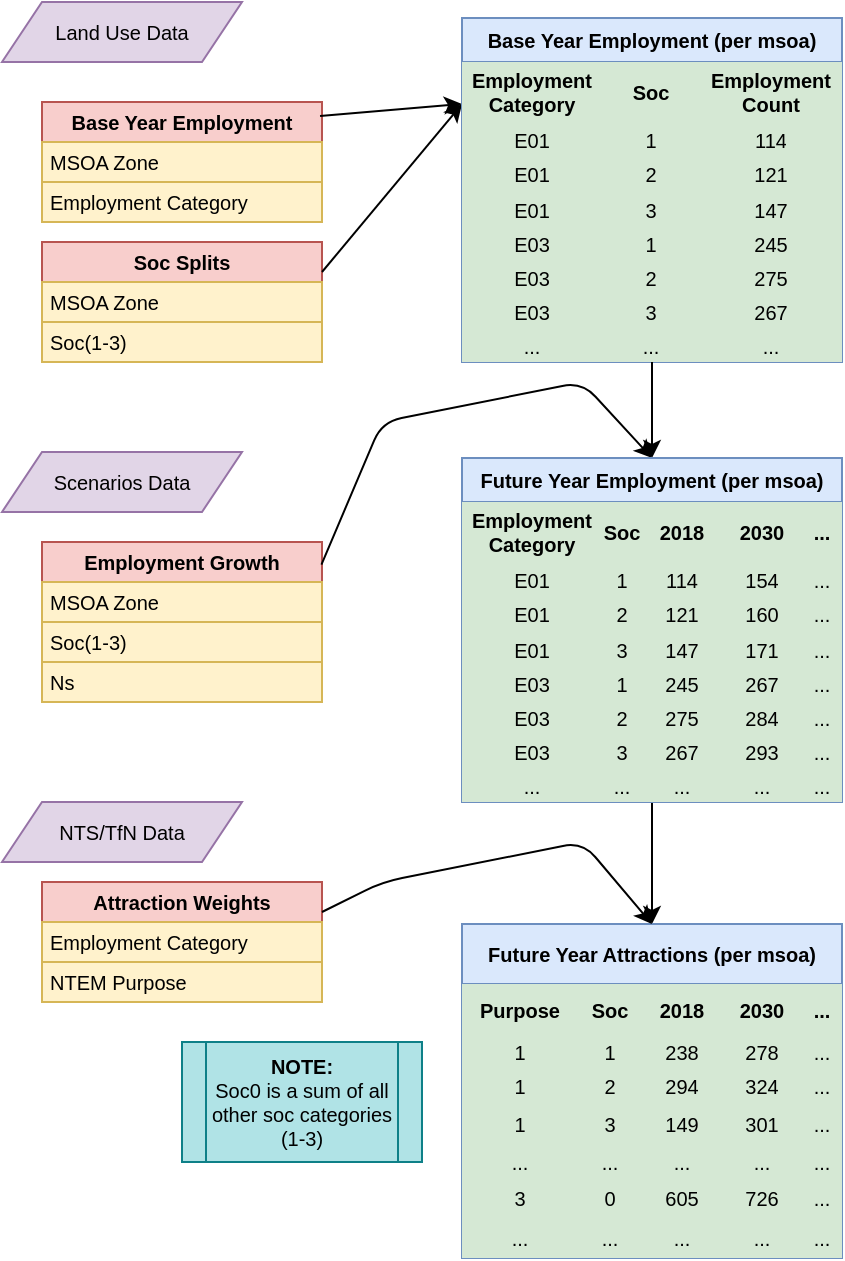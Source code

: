 <mxfile version="13.9.9" type="device"><diagram id="DblNAkPlLWd8IJPIbEfY" name="Page-1"><mxGraphModel dx="1185" dy="722" grid="1" gridSize="10" guides="1" tooltips="1" connect="1" arrows="1" fold="1" page="1" pageScale="1" pageWidth="827" pageHeight="1169" math="0" shadow="0"><root><mxCell id="0"/><mxCell id="1" parent="0"/><mxCell id="2ipYMSQ9f4JiEJAnu8QT-243" value="" style="endArrow=classic;html=1;fontSize=10;entryX=0.5;entryY=0;entryDx=0;entryDy=0;exitX=0.5;exitY=0;exitDx=0;exitDy=0;" edge="1" parent="1" source="2ipYMSQ9f4JiEJAnu8QT-172" target="2ipYMSQ9f4JiEJAnu8QT-102"><mxGeometry width="50" height="50" relative="1" as="geometry"><mxPoint x="530" y="260" as="sourcePoint"/><mxPoint x="365" y="278" as="targetPoint"/></mxGeometry></mxCell><mxCell id="2ipYMSQ9f4JiEJAnu8QT-5" value="&lt;font style=&quot;font-size: 10px&quot;&gt;Land Use Data&lt;/font&gt;" style="shape=parallelogram;perimeter=parallelogramPerimeter;whiteSpace=wrap;html=1;fixedSize=1;fillColor=#e1d5e7;strokeColor=#9673a6;" vertex="1" parent="1"><mxGeometry x="30" y="40" width="120" height="30" as="geometry"/></mxCell><mxCell id="2ipYMSQ9f4JiEJAnu8QT-14" value="Base Year Employment" style="swimlane;fontStyle=1;align=center;verticalAlign=top;childLayout=stackLayout;horizontal=1;startSize=20;horizontalStack=0;resizeParent=1;resizeParentMax=0;resizeLast=0;collapsible=1;marginBottom=0;fillColor=#f8cecc;strokeColor=#b85450;spacing=0;fontSize=10;" vertex="1" parent="1"><mxGeometry x="50" y="90" width="140" height="60" as="geometry"/></mxCell><mxCell id="2ipYMSQ9f4JiEJAnu8QT-19" value="MSOA Zone" style="text;strokeColor=#d6b656;fillColor=#fff2cc;align=left;verticalAlign=top;spacingLeft=4;spacingRight=4;overflow=hidden;rotatable=0;points=[[0,0.5],[1,0.5]];portConstraint=eastwest;spacing=0;fontSize=10;" vertex="1" parent="2ipYMSQ9f4JiEJAnu8QT-14"><mxGeometry y="20" width="140" height="20" as="geometry"/></mxCell><mxCell id="2ipYMSQ9f4JiEJAnu8QT-15" value="Employment Category" style="text;strokeColor=#d6b656;fillColor=#fff2cc;align=left;verticalAlign=top;spacingLeft=4;spacingRight=4;overflow=hidden;rotatable=0;points=[[0,0.5],[1,0.5]];portConstraint=eastwest;spacing=0;fontSize=10;" vertex="1" parent="2ipYMSQ9f4JiEJAnu8QT-14"><mxGeometry y="40" width="140" height="20" as="geometry"/></mxCell><mxCell id="2ipYMSQ9f4JiEJAnu8QT-18" value="&lt;font style=&quot;font-size: 10px&quot;&gt;Scenarios Data&lt;/font&gt;" style="shape=parallelogram;perimeter=parallelogramPerimeter;whiteSpace=wrap;html=1;fixedSize=1;fillColor=#e1d5e7;strokeColor=#9673a6;" vertex="1" parent="1"><mxGeometry x="30" y="265" width="120" height="30" as="geometry"/></mxCell><mxCell id="2ipYMSQ9f4JiEJAnu8QT-21" value="Soc Splits" style="swimlane;fontStyle=1;align=center;verticalAlign=top;childLayout=stackLayout;horizontal=1;startSize=20;horizontalStack=0;resizeParent=1;resizeParentMax=0;resizeLast=0;collapsible=1;marginBottom=0;fillColor=#f8cecc;strokeColor=#b85450;spacing=0;fontSize=10;" vertex="1" parent="1"><mxGeometry x="50" y="160" width="140" height="60" as="geometry"/></mxCell><mxCell id="2ipYMSQ9f4JiEJAnu8QT-22" value="MSOA Zone" style="text;strokeColor=#d6b656;fillColor=#fff2cc;align=left;verticalAlign=top;spacingLeft=4;spacingRight=4;overflow=hidden;rotatable=0;points=[[0,0.5],[1,0.5]];portConstraint=eastwest;spacing=0;fontSize=10;" vertex="1" parent="2ipYMSQ9f4JiEJAnu8QT-21"><mxGeometry y="20" width="140" height="20" as="geometry"/></mxCell><mxCell id="2ipYMSQ9f4JiEJAnu8QT-23" value="Soc(1-3)" style="text;strokeColor=#d6b656;fillColor=#fff2cc;align=left;verticalAlign=top;spacingLeft=4;spacingRight=4;overflow=hidden;rotatable=0;points=[[0,0.5],[1,0.5]];portConstraint=eastwest;spacing=0;fontSize=10;" vertex="1" parent="2ipYMSQ9f4JiEJAnu8QT-21"><mxGeometry y="40" width="140" height="20" as="geometry"/></mxCell><mxCell id="2ipYMSQ9f4JiEJAnu8QT-25" value="Employment Growth" style="swimlane;fontStyle=1;align=center;verticalAlign=top;childLayout=stackLayout;horizontal=1;startSize=20;horizontalStack=0;resizeParent=1;resizeParentMax=0;resizeLast=0;collapsible=1;marginBottom=0;fillColor=#f8cecc;strokeColor=#b85450;spacing=0;fontSize=10;" vertex="1" parent="1"><mxGeometry x="50" y="310" width="140" height="80" as="geometry"/></mxCell><mxCell id="2ipYMSQ9f4JiEJAnu8QT-26" value="MSOA Zone" style="text;strokeColor=#d6b656;fillColor=#fff2cc;align=left;verticalAlign=top;spacingLeft=4;spacingRight=4;overflow=hidden;rotatable=0;points=[[0,0.5],[1,0.5]];portConstraint=eastwest;spacing=0;fontSize=10;" vertex="1" parent="2ipYMSQ9f4JiEJAnu8QT-25"><mxGeometry y="20" width="140" height="20" as="geometry"/></mxCell><mxCell id="2ipYMSQ9f4JiEJAnu8QT-27" value="Soc(1-3)" style="text;strokeColor=#d6b656;fillColor=#fff2cc;align=left;verticalAlign=top;spacingLeft=4;spacingRight=4;overflow=hidden;rotatable=0;points=[[0,0.5],[1,0.5]];portConstraint=eastwest;spacing=0;fontSize=10;" vertex="1" parent="2ipYMSQ9f4JiEJAnu8QT-25"><mxGeometry y="40" width="140" height="20" as="geometry"/></mxCell><mxCell id="2ipYMSQ9f4JiEJAnu8QT-28" value="Ns" style="text;strokeColor=#d6b656;fillColor=#fff2cc;align=left;verticalAlign=top;spacingLeft=4;spacingRight=4;overflow=hidden;rotatable=0;points=[[0,0.5],[1,0.5]];portConstraint=eastwest;fontSize=10;spacing=0;" vertex="1" parent="2ipYMSQ9f4JiEJAnu8QT-25"><mxGeometry y="60" width="140" height="20" as="geometry"/></mxCell><mxCell id="2ipYMSQ9f4JiEJAnu8QT-33" value="" style="endArrow=classic;html=1;fontSize=10;exitX=0.993;exitY=0.117;exitDx=0;exitDy=0;exitPerimeter=0;entryX=0;entryY=0.25;entryDx=0;entryDy=0;" edge="1" parent="1" source="2ipYMSQ9f4JiEJAnu8QT-14" target="2ipYMSQ9f4JiEJAnu8QT-59"><mxGeometry width="50" height="50" relative="1" as="geometry"><mxPoint x="310" y="170" as="sourcePoint"/><mxPoint x="330" y="120.0" as="targetPoint"/></mxGeometry></mxCell><mxCell id="2ipYMSQ9f4JiEJAnu8QT-35" value="" style="endArrow=classic;html=1;fontSize=10;exitX=1;exitY=0.25;exitDx=0;exitDy=0;entryX=0;entryY=0.25;entryDx=0;entryDy=0;" edge="1" parent="1" source="2ipYMSQ9f4JiEJAnu8QT-21" target="2ipYMSQ9f4JiEJAnu8QT-59"><mxGeometry width="50" height="50" relative="1" as="geometry"><mxPoint x="199.02" y="107.02" as="sourcePoint"/><mxPoint x="330" y="120.0" as="targetPoint"/></mxGeometry></mxCell><mxCell id="2ipYMSQ9f4JiEJAnu8QT-37" value="" style="endArrow=classic;html=1;fontSize=10;exitX=0.998;exitY=0.141;exitDx=0;exitDy=0;exitPerimeter=0;entryX=0.5;entryY=0;entryDx=0;entryDy=0;" edge="1" parent="1" source="2ipYMSQ9f4JiEJAnu8QT-25" target="2ipYMSQ9f4JiEJAnu8QT-172"><mxGeometry width="50" height="50" relative="1" as="geometry"><mxPoint x="230" y="375.0" as="sourcePoint"/><mxPoint x="345" y="295" as="targetPoint"/><Array as="points"><mxPoint x="220" y="250"/><mxPoint x="320" y="230"/></Array></mxGeometry></mxCell><mxCell id="2ipYMSQ9f4JiEJAnu8QT-39" value="Attraction Weights" style="swimlane;fontStyle=1;align=center;verticalAlign=top;childLayout=stackLayout;horizontal=1;startSize=20;horizontalStack=0;resizeParent=1;resizeParentMax=0;resizeLast=0;collapsible=1;marginBottom=0;fillColor=#f8cecc;strokeColor=#b85450;spacing=0;fontSize=10;" vertex="1" parent="1"><mxGeometry x="50" y="480" width="140" height="60" as="geometry"/></mxCell><mxCell id="2ipYMSQ9f4JiEJAnu8QT-40" value="Employment Category" style="text;strokeColor=#d6b656;fillColor=#fff2cc;align=left;verticalAlign=top;spacingLeft=4;spacingRight=4;overflow=hidden;rotatable=0;points=[[0,0.5],[1,0.5]];portConstraint=eastwest;spacing=0;fontSize=10;" vertex="1" parent="2ipYMSQ9f4JiEJAnu8QT-39"><mxGeometry y="20" width="140" height="20" as="geometry"/></mxCell><mxCell id="2ipYMSQ9f4JiEJAnu8QT-41" value="NTEM Purpose" style="text;strokeColor=#d6b656;fillColor=#fff2cc;align=left;verticalAlign=top;spacingLeft=4;spacingRight=4;overflow=hidden;rotatable=0;points=[[0,0.5],[1,0.5]];portConstraint=eastwest;spacing=0;fontSize=10;" vertex="1" parent="2ipYMSQ9f4JiEJAnu8QT-39"><mxGeometry y="40" width="140" height="20" as="geometry"/></mxCell><mxCell id="2ipYMSQ9f4JiEJAnu8QT-59" value="Base Year Employment (per msoa)" style="shape=table;html=1;whiteSpace=wrap;startSize=22;container=1;collapsible=0;childLayout=tableLayout;fontStyle=1;align=center;fontSize=10;spacing=0;fillColor=#dae8fc;strokeColor=#6c8ebf;" vertex="1" parent="1"><mxGeometry x="260" y="48" width="190" height="172" as="geometry"/></mxCell><mxCell id="2ipYMSQ9f4JiEJAnu8QT-60" value="" style="shape=partialRectangle;html=1;whiteSpace=wrap;collapsible=0;dropTarget=0;pointerEvents=0;fillColor=#d5e8d4;top=0;left=0;bottom=0;right=0;points=[[0,0.5],[1,0.5]];portConstraint=eastwest;spacing=0;perimeterSpacing=2;strokeColor=#82b366;" vertex="1" parent="2ipYMSQ9f4JiEJAnu8QT-59"><mxGeometry y="22" width="190" height="30" as="geometry"/></mxCell><mxCell id="2ipYMSQ9f4JiEJAnu8QT-93" value="&lt;b&gt;Employment Category&lt;/b&gt;" style="shape=partialRectangle;html=1;whiteSpace=wrap;connectable=0;fillColor=#d5e8d4;top=0;left=0;bottom=0;right=0;overflow=hidden;spacing=0;fontSize=10;perimeterSpacing=2;strokeColor=#82b366;" vertex="1" parent="2ipYMSQ9f4JiEJAnu8QT-60"><mxGeometry width="70" height="30" as="geometry"/></mxCell><mxCell id="2ipYMSQ9f4JiEJAnu8QT-61" value="&lt;b style=&quot;font-size: 10px;&quot;&gt;Soc&lt;/b&gt;" style="shape=partialRectangle;html=1;whiteSpace=wrap;connectable=0;fillColor=#d5e8d4;top=0;left=0;bottom=0;right=0;overflow=hidden;spacing=0;fontSize=10;perimeterSpacing=2;strokeColor=#82b366;" vertex="1" parent="2ipYMSQ9f4JiEJAnu8QT-60"><mxGeometry x="70" width="49" height="30" as="geometry"/></mxCell><mxCell id="2ipYMSQ9f4JiEJAnu8QT-62" value="&lt;b style=&quot;font-size: 10px&quot;&gt;Employment Count&lt;/b&gt;" style="shape=partialRectangle;html=1;whiteSpace=wrap;connectable=0;fillColor=#d5e8d4;top=0;left=0;bottom=0;right=0;overflow=hidden;spacing=0;fontSize=10;perimeterSpacing=2;strokeColor=#82b366;" vertex="1" parent="2ipYMSQ9f4JiEJAnu8QT-60"><mxGeometry x="119" width="71" height="30" as="geometry"/></mxCell><mxCell id="2ipYMSQ9f4JiEJAnu8QT-68" value="" style="shape=partialRectangle;html=1;whiteSpace=wrap;collapsible=0;dropTarget=0;pointerEvents=0;fillColor=#d5e8d4;top=0;left=0;bottom=0;right=0;points=[[0,0.5],[1,0.5]];portConstraint=eastwest;spacing=0;perimeterSpacing=2;strokeColor=#82b366;" vertex="1" parent="2ipYMSQ9f4JiEJAnu8QT-59"><mxGeometry y="52" width="190" height="17" as="geometry"/></mxCell><mxCell id="2ipYMSQ9f4JiEJAnu8QT-94" value="E01" style="shape=partialRectangle;html=1;whiteSpace=wrap;connectable=0;fillColor=#d5e8d4;top=0;left=0;bottom=0;right=0;overflow=hidden;spacing=0;fontSize=10;perimeterSpacing=2;strokeColor=#82b366;" vertex="1" parent="2ipYMSQ9f4JiEJAnu8QT-68"><mxGeometry width="70" height="17" as="geometry"/></mxCell><mxCell id="2ipYMSQ9f4JiEJAnu8QT-69" value="1" style="shape=partialRectangle;html=1;whiteSpace=wrap;connectable=0;fillColor=#d5e8d4;top=0;left=0;bottom=0;right=0;overflow=hidden;spacing=0;fontSize=10;perimeterSpacing=2;strokeColor=#82b366;" vertex="1" parent="2ipYMSQ9f4JiEJAnu8QT-68"><mxGeometry x="70" width="49" height="17" as="geometry"/></mxCell><mxCell id="2ipYMSQ9f4JiEJAnu8QT-70" value="114" style="shape=partialRectangle;html=1;whiteSpace=wrap;connectable=0;fillColor=#d5e8d4;top=0;left=0;bottom=0;right=0;overflow=hidden;spacing=0;fontSize=10;perimeterSpacing=2;strokeColor=#82b366;" vertex="1" parent="2ipYMSQ9f4JiEJAnu8QT-68"><mxGeometry x="119" width="71" height="17" as="geometry"/></mxCell><mxCell id="2ipYMSQ9f4JiEJAnu8QT-64" value="" style="shape=partialRectangle;html=1;whiteSpace=wrap;collapsible=0;dropTarget=0;pointerEvents=0;fillColor=#d5e8d4;top=0;left=0;bottom=0;right=0;points=[[0,0.5],[1,0.5]];portConstraint=eastwest;spacing=0;perimeterSpacing=2;strokeColor=#82b366;" vertex="1" parent="2ipYMSQ9f4JiEJAnu8QT-59"><mxGeometry y="69" width="190" height="18" as="geometry"/></mxCell><mxCell id="2ipYMSQ9f4JiEJAnu8QT-95" value="E01" style="shape=partialRectangle;html=1;whiteSpace=wrap;connectable=0;fillColor=#d5e8d4;top=0;left=0;bottom=0;right=0;overflow=hidden;spacing=0;fontSize=10;perimeterSpacing=2;strokeColor=#82b366;" vertex="1" parent="2ipYMSQ9f4JiEJAnu8QT-64"><mxGeometry width="70" height="18" as="geometry"/></mxCell><mxCell id="2ipYMSQ9f4JiEJAnu8QT-65" value="2" style="shape=partialRectangle;html=1;whiteSpace=wrap;connectable=0;fillColor=#d5e8d4;top=0;left=0;bottom=0;right=0;overflow=hidden;spacing=0;fontSize=10;perimeterSpacing=2;strokeColor=#82b366;" vertex="1" parent="2ipYMSQ9f4JiEJAnu8QT-64"><mxGeometry x="70" width="49" height="18" as="geometry"/></mxCell><mxCell id="2ipYMSQ9f4JiEJAnu8QT-66" value="121" style="shape=partialRectangle;html=1;whiteSpace=wrap;connectable=0;fillColor=#d5e8d4;top=0;left=0;bottom=0;right=0;overflow=hidden;spacing=0;fontSize=10;perimeterSpacing=2;strokeColor=#82b366;" vertex="1" parent="2ipYMSQ9f4JiEJAnu8QT-64"><mxGeometry x="119" width="71" height="18" as="geometry"/></mxCell><mxCell id="2ipYMSQ9f4JiEJAnu8QT-72" style="shape=partialRectangle;html=1;whiteSpace=wrap;collapsible=0;dropTarget=0;pointerEvents=0;fillColor=#d5e8d4;top=0;left=0;bottom=0;right=0;points=[[0,0.5],[1,0.5]];portConstraint=eastwest;spacing=0;perimeterSpacing=2;strokeColor=#82b366;" vertex="1" parent="2ipYMSQ9f4JiEJAnu8QT-59"><mxGeometry y="87" width="190" height="17" as="geometry"/></mxCell><mxCell id="2ipYMSQ9f4JiEJAnu8QT-96" value="E01" style="shape=partialRectangle;html=1;whiteSpace=wrap;connectable=0;fillColor=#d5e8d4;top=0;left=0;bottom=0;right=0;overflow=hidden;spacing=0;fontSize=10;perimeterSpacing=2;strokeColor=#82b366;" vertex="1" parent="2ipYMSQ9f4JiEJAnu8QT-72"><mxGeometry width="70" height="17" as="geometry"/></mxCell><mxCell id="2ipYMSQ9f4JiEJAnu8QT-73" value="3" style="shape=partialRectangle;html=1;whiteSpace=wrap;connectable=0;fillColor=#d5e8d4;top=0;left=0;bottom=0;right=0;overflow=hidden;spacing=0;fontSize=10;perimeterSpacing=2;strokeColor=#82b366;" vertex="1" parent="2ipYMSQ9f4JiEJAnu8QT-72"><mxGeometry x="70" width="49" height="17" as="geometry"/></mxCell><mxCell id="2ipYMSQ9f4JiEJAnu8QT-74" value="147" style="shape=partialRectangle;html=1;whiteSpace=wrap;connectable=0;fillColor=#d5e8d4;top=0;left=0;bottom=0;right=0;overflow=hidden;spacing=0;fontSize=10;perimeterSpacing=2;strokeColor=#82b366;" vertex="1" parent="2ipYMSQ9f4JiEJAnu8QT-72"><mxGeometry x="119" width="71" height="17" as="geometry"/></mxCell><mxCell id="2ipYMSQ9f4JiEJAnu8QT-123" style="shape=partialRectangle;html=1;whiteSpace=wrap;collapsible=0;dropTarget=0;pointerEvents=0;fillColor=#d5e8d4;top=0;left=0;bottom=0;right=0;points=[[0,0.5],[1,0.5]];portConstraint=eastwest;spacing=0;perimeterSpacing=2;strokeColor=#82b366;" vertex="1" parent="2ipYMSQ9f4JiEJAnu8QT-59"><mxGeometry y="104" width="190" height="17" as="geometry"/></mxCell><mxCell id="2ipYMSQ9f4JiEJAnu8QT-124" value="E03" style="shape=partialRectangle;html=1;whiteSpace=wrap;connectable=0;fillColor=#d5e8d4;top=0;left=0;bottom=0;right=0;overflow=hidden;spacing=0;fontSize=10;perimeterSpacing=2;strokeColor=#82b366;" vertex="1" parent="2ipYMSQ9f4JiEJAnu8QT-123"><mxGeometry width="70" height="17" as="geometry"/></mxCell><mxCell id="2ipYMSQ9f4JiEJAnu8QT-125" value="1" style="shape=partialRectangle;html=1;whiteSpace=wrap;connectable=0;fillColor=#d5e8d4;top=0;left=0;bottom=0;right=0;overflow=hidden;spacing=0;fontSize=10;perimeterSpacing=2;strokeColor=#82b366;" vertex="1" parent="2ipYMSQ9f4JiEJAnu8QT-123"><mxGeometry x="70" width="49" height="17" as="geometry"/></mxCell><mxCell id="2ipYMSQ9f4JiEJAnu8QT-126" value="245" style="shape=partialRectangle;html=1;whiteSpace=wrap;connectable=0;fillColor=#d5e8d4;top=0;left=0;bottom=0;right=0;overflow=hidden;spacing=0;fontSize=10;perimeterSpacing=2;strokeColor=#82b366;" vertex="1" parent="2ipYMSQ9f4JiEJAnu8QT-123"><mxGeometry x="119" width="71" height="17" as="geometry"/></mxCell><mxCell id="2ipYMSQ9f4JiEJAnu8QT-127" style="shape=partialRectangle;html=1;whiteSpace=wrap;collapsible=0;dropTarget=0;pointerEvents=0;fillColor=#d5e8d4;top=0;left=0;bottom=0;right=0;points=[[0,0.5],[1,0.5]];portConstraint=eastwest;spacing=0;perimeterSpacing=2;strokeColor=#82b366;" vertex="1" parent="2ipYMSQ9f4JiEJAnu8QT-59"><mxGeometry y="121" width="190" height="17" as="geometry"/></mxCell><mxCell id="2ipYMSQ9f4JiEJAnu8QT-128" value="E03" style="shape=partialRectangle;html=1;whiteSpace=wrap;connectable=0;fillColor=#d5e8d4;top=0;left=0;bottom=0;right=0;overflow=hidden;spacing=0;fontSize=10;perimeterSpacing=2;strokeColor=#82b366;" vertex="1" parent="2ipYMSQ9f4JiEJAnu8QT-127"><mxGeometry width="70" height="17" as="geometry"/></mxCell><mxCell id="2ipYMSQ9f4JiEJAnu8QT-129" value="2" style="shape=partialRectangle;html=1;whiteSpace=wrap;connectable=0;fillColor=#d5e8d4;top=0;left=0;bottom=0;right=0;overflow=hidden;spacing=0;fontSize=10;perimeterSpacing=2;strokeColor=#82b366;" vertex="1" parent="2ipYMSQ9f4JiEJAnu8QT-127"><mxGeometry x="70" width="49" height="17" as="geometry"/></mxCell><mxCell id="2ipYMSQ9f4JiEJAnu8QT-130" value="275" style="shape=partialRectangle;html=1;whiteSpace=wrap;connectable=0;fillColor=#d5e8d4;top=0;left=0;bottom=0;right=0;overflow=hidden;spacing=0;fontSize=10;perimeterSpacing=2;strokeColor=#82b366;" vertex="1" parent="2ipYMSQ9f4JiEJAnu8QT-127"><mxGeometry x="119" width="71" height="17" as="geometry"/></mxCell><mxCell id="2ipYMSQ9f4JiEJAnu8QT-131" style="shape=partialRectangle;html=1;whiteSpace=wrap;collapsible=0;dropTarget=0;pointerEvents=0;fillColor=#d5e8d4;top=0;left=0;bottom=0;right=0;points=[[0,0.5],[1,0.5]];portConstraint=eastwest;spacing=0;perimeterSpacing=2;strokeColor=#82b366;" vertex="1" parent="2ipYMSQ9f4JiEJAnu8QT-59"><mxGeometry y="138" width="190" height="17" as="geometry"/></mxCell><mxCell id="2ipYMSQ9f4JiEJAnu8QT-132" value="E03" style="shape=partialRectangle;html=1;whiteSpace=wrap;connectable=0;fillColor=#d5e8d4;top=0;left=0;bottom=0;right=0;overflow=hidden;spacing=0;fontSize=10;perimeterSpacing=2;strokeColor=#82b366;" vertex="1" parent="2ipYMSQ9f4JiEJAnu8QT-131"><mxGeometry width="70" height="17" as="geometry"/></mxCell><mxCell id="2ipYMSQ9f4JiEJAnu8QT-133" value="3" style="shape=partialRectangle;html=1;whiteSpace=wrap;connectable=0;fillColor=#d5e8d4;top=0;left=0;bottom=0;right=0;overflow=hidden;spacing=0;fontSize=10;perimeterSpacing=2;strokeColor=#82b366;" vertex="1" parent="2ipYMSQ9f4JiEJAnu8QT-131"><mxGeometry x="70" width="49" height="17" as="geometry"/></mxCell><mxCell id="2ipYMSQ9f4JiEJAnu8QT-134" value="267" style="shape=partialRectangle;html=1;whiteSpace=wrap;connectable=0;fillColor=#d5e8d4;top=0;left=0;bottom=0;right=0;overflow=hidden;spacing=0;fontSize=10;perimeterSpacing=2;strokeColor=#82b366;" vertex="1" parent="2ipYMSQ9f4JiEJAnu8QT-131"><mxGeometry x="119" width="71" height="17" as="geometry"/></mxCell><mxCell id="2ipYMSQ9f4JiEJAnu8QT-135" style="shape=partialRectangle;html=1;whiteSpace=wrap;collapsible=0;dropTarget=0;pointerEvents=0;fillColor=#d5e8d4;top=0;left=0;bottom=0;right=0;points=[[0,0.5],[1,0.5]];portConstraint=eastwest;spacing=0;perimeterSpacing=2;strokeColor=#82b366;" vertex="1" parent="2ipYMSQ9f4JiEJAnu8QT-59"><mxGeometry y="155" width="190" height="17" as="geometry"/></mxCell><mxCell id="2ipYMSQ9f4JiEJAnu8QT-136" value="..." style="shape=partialRectangle;html=1;whiteSpace=wrap;connectable=0;fillColor=#d5e8d4;top=0;left=0;bottom=0;right=0;overflow=hidden;spacing=0;fontSize=10;perimeterSpacing=2;strokeColor=#82b366;" vertex="1" parent="2ipYMSQ9f4JiEJAnu8QT-135"><mxGeometry width="70" height="17" as="geometry"/></mxCell><mxCell id="2ipYMSQ9f4JiEJAnu8QT-137" value="..." style="shape=partialRectangle;html=1;whiteSpace=wrap;connectable=0;fillColor=#d5e8d4;top=0;left=0;bottom=0;right=0;overflow=hidden;spacing=0;fontSize=10;perimeterSpacing=2;strokeColor=#82b366;" vertex="1" parent="2ipYMSQ9f4JiEJAnu8QT-135"><mxGeometry x="70" width="49" height="17" as="geometry"/></mxCell><mxCell id="2ipYMSQ9f4JiEJAnu8QT-138" value="..." style="shape=partialRectangle;html=1;whiteSpace=wrap;connectable=0;fillColor=#d5e8d4;top=0;left=0;bottom=0;right=0;overflow=hidden;spacing=0;fontSize=10;perimeterSpacing=2;strokeColor=#82b366;" vertex="1" parent="2ipYMSQ9f4JiEJAnu8QT-135"><mxGeometry x="119" width="71" height="17" as="geometry"/></mxCell><mxCell id="2ipYMSQ9f4JiEJAnu8QT-92" value="" style="endArrow=classic;html=1;fontSize=10;" edge="1" parent="1" source="2ipYMSQ9f4JiEJAnu8QT-59" target="2ipYMSQ9f4JiEJAnu8QT-172"><mxGeometry width="50" height="50" relative="1" as="geometry"><mxPoint x="354" y="210" as="sourcePoint"/><mxPoint x="347.494" y="295" as="targetPoint"/></mxGeometry></mxCell><mxCell id="2ipYMSQ9f4JiEJAnu8QT-101" value="&lt;font style=&quot;font-size: 10px&quot;&gt;NTS/TfN Data&lt;/font&gt;" style="shape=parallelogram;perimeter=parallelogramPerimeter;whiteSpace=wrap;html=1;fixedSize=1;fillColor=#e1d5e7;strokeColor=#9673a6;" vertex="1" parent="1"><mxGeometry x="30" y="440" width="120" height="30" as="geometry"/></mxCell><mxCell id="2ipYMSQ9f4JiEJAnu8QT-102" value="Future Year Attractions (per msoa)" style="shape=table;html=1;whiteSpace=wrap;startSize=30;container=1;collapsible=0;childLayout=tableLayout;fontStyle=1;align=center;fontSize=10;spacing=0;fillColor=#dae8fc;strokeColor=#6c8ebf;" vertex="1" parent="1"><mxGeometry x="260" y="501" width="190" height="167" as="geometry"/></mxCell><mxCell id="2ipYMSQ9f4JiEJAnu8QT-103" value="" style="shape=partialRectangle;html=1;whiteSpace=wrap;collapsible=0;dropTarget=0;pointerEvents=0;fillColor=#d5e8d4;top=0;left=0;bottom=0;right=0;points=[[0,0.5],[1,0.5]];portConstraint=eastwest;spacing=0;perimeterSpacing=2;strokeColor=#82b366;" vertex="1" parent="2ipYMSQ9f4JiEJAnu8QT-102"><mxGeometry y="30" width="190" height="25" as="geometry"/></mxCell><mxCell id="2ipYMSQ9f4JiEJAnu8QT-104" value="&lt;b&gt;Purpose&lt;/b&gt;" style="shape=partialRectangle;html=1;whiteSpace=wrap;connectable=0;fillColor=#d5e8d4;top=0;left=0;bottom=0;right=0;overflow=hidden;spacing=0;fontSize=10;perimeterSpacing=2;strokeColor=#82b366;" vertex="1" parent="2ipYMSQ9f4JiEJAnu8QT-103"><mxGeometry width="58" height="25" as="geometry"/></mxCell><mxCell id="2ipYMSQ9f4JiEJAnu8QT-105" value="&lt;b style=&quot;font-size: 10px;&quot;&gt;Soc&lt;/b&gt;" style="shape=partialRectangle;html=1;whiteSpace=wrap;connectable=0;fillColor=#d5e8d4;top=0;left=0;bottom=0;right=0;overflow=hidden;spacing=0;fontSize=10;perimeterSpacing=2;strokeColor=#82b366;" vertex="1" parent="2ipYMSQ9f4JiEJAnu8QT-103"><mxGeometry x="58" width="32" height="25" as="geometry"/></mxCell><mxCell id="2ipYMSQ9f4JiEJAnu8QT-106" value="&lt;b style=&quot;font-size: 10px&quot;&gt;2018&lt;/b&gt;" style="shape=partialRectangle;html=1;whiteSpace=wrap;connectable=0;fillColor=#d5e8d4;top=0;left=0;bottom=0;right=0;overflow=hidden;spacing=0;fontSize=10;perimeterSpacing=2;strokeColor=#82b366;" vertex="1" parent="2ipYMSQ9f4JiEJAnu8QT-103"><mxGeometry x="90" width="40" height="25" as="geometry"/></mxCell><mxCell id="2ipYMSQ9f4JiEJAnu8QT-107" value="2030" style="shape=partialRectangle;html=1;whiteSpace=wrap;connectable=0;fillColor=#d5e8d4;top=0;left=0;bottom=0;right=0;overflow=hidden;spacing=0;fontSize=10;perimeterSpacing=2;strokeColor=#82b366;fontStyle=1" vertex="1" parent="2ipYMSQ9f4JiEJAnu8QT-103"><mxGeometry x="130" width="40" height="25" as="geometry"/></mxCell><mxCell id="2ipYMSQ9f4JiEJAnu8QT-236" value="..." style="shape=partialRectangle;html=1;whiteSpace=wrap;connectable=0;fillColor=#d5e8d4;top=0;left=0;bottom=0;right=0;overflow=hidden;spacing=0;fontSize=10;perimeterSpacing=2;strokeColor=#82b366;fontStyle=1" vertex="1" parent="2ipYMSQ9f4JiEJAnu8QT-103"><mxGeometry x="170" width="20" height="25" as="geometry"/></mxCell><mxCell id="2ipYMSQ9f4JiEJAnu8QT-108" value="" style="shape=partialRectangle;html=1;whiteSpace=wrap;collapsible=0;dropTarget=0;pointerEvents=0;fillColor=#d5e8d4;top=0;left=0;bottom=0;right=0;points=[[0,0.5],[1,0.5]];portConstraint=eastwest;spacing=0;perimeterSpacing=2;strokeColor=#82b366;" vertex="1" parent="2ipYMSQ9f4JiEJAnu8QT-102"><mxGeometry y="55" width="190" height="17" as="geometry"/></mxCell><mxCell id="2ipYMSQ9f4JiEJAnu8QT-109" value="&lt;span&gt;1&lt;/span&gt;" style="shape=partialRectangle;html=1;whiteSpace=wrap;connectable=0;fillColor=#d5e8d4;top=0;left=0;bottom=0;right=0;overflow=hidden;spacing=0;fontSize=10;perimeterSpacing=2;strokeColor=#82b366;" vertex="1" parent="2ipYMSQ9f4JiEJAnu8QT-108"><mxGeometry width="58" height="17" as="geometry"/></mxCell><mxCell id="2ipYMSQ9f4JiEJAnu8QT-110" value="1" style="shape=partialRectangle;html=1;whiteSpace=wrap;connectable=0;fillColor=#d5e8d4;top=0;left=0;bottom=0;right=0;overflow=hidden;spacing=0;fontSize=10;perimeterSpacing=2;strokeColor=#82b366;" vertex="1" parent="2ipYMSQ9f4JiEJAnu8QT-108"><mxGeometry x="58" width="32" height="17" as="geometry"/></mxCell><mxCell id="2ipYMSQ9f4JiEJAnu8QT-111" value="238" style="shape=partialRectangle;html=1;whiteSpace=wrap;connectable=0;fillColor=#d5e8d4;top=0;left=0;bottom=0;right=0;overflow=hidden;spacing=0;fontSize=10;perimeterSpacing=2;strokeColor=#82b366;" vertex="1" parent="2ipYMSQ9f4JiEJAnu8QT-108"><mxGeometry x="90" width="40" height="17" as="geometry"/></mxCell><mxCell id="2ipYMSQ9f4JiEJAnu8QT-112" value="278" style="shape=partialRectangle;html=1;whiteSpace=wrap;connectable=0;fillColor=#d5e8d4;top=0;left=0;bottom=0;right=0;overflow=hidden;spacing=0;fontSize=10;perimeterSpacing=2;strokeColor=#82b366;" vertex="1" parent="2ipYMSQ9f4JiEJAnu8QT-108"><mxGeometry x="130" width="40" height="17" as="geometry"/></mxCell><mxCell id="2ipYMSQ9f4JiEJAnu8QT-237" value="..." style="shape=partialRectangle;html=1;whiteSpace=wrap;connectable=0;fillColor=#d5e8d4;top=0;left=0;bottom=0;right=0;overflow=hidden;spacing=0;fontSize=10;perimeterSpacing=2;strokeColor=#82b366;" vertex="1" parent="2ipYMSQ9f4JiEJAnu8QT-108"><mxGeometry x="170" width="20" height="17" as="geometry"/></mxCell><mxCell id="2ipYMSQ9f4JiEJAnu8QT-113" value="" style="shape=partialRectangle;html=1;whiteSpace=wrap;collapsible=0;dropTarget=0;pointerEvents=0;fillColor=#d5e8d4;top=0;left=0;bottom=0;right=0;points=[[0,0.5],[1,0.5]];portConstraint=eastwest;spacing=0;perimeterSpacing=2;strokeColor=#82b366;" vertex="1" parent="2ipYMSQ9f4JiEJAnu8QT-102"><mxGeometry y="72" width="190" height="18" as="geometry"/></mxCell><mxCell id="2ipYMSQ9f4JiEJAnu8QT-114" value="1" style="shape=partialRectangle;html=1;whiteSpace=wrap;connectable=0;fillColor=#d5e8d4;top=0;left=0;bottom=0;right=0;overflow=hidden;spacing=0;fontSize=10;perimeterSpacing=2;strokeColor=#82b366;" vertex="1" parent="2ipYMSQ9f4JiEJAnu8QT-113"><mxGeometry width="58" height="18" as="geometry"/></mxCell><mxCell id="2ipYMSQ9f4JiEJAnu8QT-115" value="2" style="shape=partialRectangle;html=1;whiteSpace=wrap;connectable=0;fillColor=#d5e8d4;top=0;left=0;bottom=0;right=0;overflow=hidden;spacing=0;fontSize=10;perimeterSpacing=2;strokeColor=#82b366;" vertex="1" parent="2ipYMSQ9f4JiEJAnu8QT-113"><mxGeometry x="58" width="32" height="18" as="geometry"/></mxCell><mxCell id="2ipYMSQ9f4JiEJAnu8QT-116" value="294" style="shape=partialRectangle;html=1;whiteSpace=wrap;connectable=0;fillColor=#d5e8d4;top=0;left=0;bottom=0;right=0;overflow=hidden;spacing=0;fontSize=10;perimeterSpacing=2;strokeColor=#82b366;" vertex="1" parent="2ipYMSQ9f4JiEJAnu8QT-113"><mxGeometry x="90" width="40" height="18" as="geometry"/></mxCell><mxCell id="2ipYMSQ9f4JiEJAnu8QT-117" value="324" style="shape=partialRectangle;html=1;whiteSpace=wrap;connectable=0;fillColor=#d5e8d4;top=0;left=0;bottom=0;right=0;overflow=hidden;spacing=0;fontSize=10;perimeterSpacing=2;strokeColor=#82b366;" vertex="1" parent="2ipYMSQ9f4JiEJAnu8QT-113"><mxGeometry x="130" width="40" height="18" as="geometry"/></mxCell><mxCell id="2ipYMSQ9f4JiEJAnu8QT-238" value="..." style="shape=partialRectangle;html=1;whiteSpace=wrap;connectable=0;fillColor=#d5e8d4;top=0;left=0;bottom=0;right=0;overflow=hidden;spacing=0;fontSize=10;perimeterSpacing=2;strokeColor=#82b366;" vertex="1" parent="2ipYMSQ9f4JiEJAnu8QT-113"><mxGeometry x="170" width="20" height="18" as="geometry"/></mxCell><mxCell id="2ipYMSQ9f4JiEJAnu8QT-118" style="shape=partialRectangle;html=1;whiteSpace=wrap;collapsible=0;dropTarget=0;pointerEvents=0;fillColor=#d5e8d4;top=0;left=0;bottom=0;right=0;points=[[0,0.5],[1,0.5]];portConstraint=eastwest;spacing=0;perimeterSpacing=2;strokeColor=#82b366;" vertex="1" parent="2ipYMSQ9f4JiEJAnu8QT-102"><mxGeometry y="90" width="190" height="20" as="geometry"/></mxCell><mxCell id="2ipYMSQ9f4JiEJAnu8QT-119" value="1" style="shape=partialRectangle;html=1;whiteSpace=wrap;connectable=0;fillColor=#d5e8d4;top=0;left=0;bottom=0;right=0;overflow=hidden;spacing=0;fontSize=10;perimeterSpacing=2;strokeColor=#82b366;" vertex="1" parent="2ipYMSQ9f4JiEJAnu8QT-118"><mxGeometry width="58" height="20" as="geometry"/></mxCell><mxCell id="2ipYMSQ9f4JiEJAnu8QT-120" value="3" style="shape=partialRectangle;html=1;whiteSpace=wrap;connectable=0;fillColor=#d5e8d4;top=0;left=0;bottom=0;right=0;overflow=hidden;spacing=0;fontSize=10;perimeterSpacing=2;strokeColor=#82b366;" vertex="1" parent="2ipYMSQ9f4JiEJAnu8QT-118"><mxGeometry x="58" width="32" height="20" as="geometry"/></mxCell><mxCell id="2ipYMSQ9f4JiEJAnu8QT-121" value="149" style="shape=partialRectangle;html=1;whiteSpace=wrap;connectable=0;fillColor=#d5e8d4;top=0;left=0;bottom=0;right=0;overflow=hidden;spacing=0;fontSize=10;perimeterSpacing=2;strokeColor=#82b366;" vertex="1" parent="2ipYMSQ9f4JiEJAnu8QT-118"><mxGeometry x="90" width="40" height="20" as="geometry"/></mxCell><mxCell id="2ipYMSQ9f4JiEJAnu8QT-122" value="301" style="shape=partialRectangle;html=1;whiteSpace=wrap;connectable=0;fillColor=#d5e8d4;top=0;left=0;bottom=0;right=0;overflow=hidden;spacing=0;fontSize=10;perimeterSpacing=2;strokeColor=#82b366;" vertex="1" parent="2ipYMSQ9f4JiEJAnu8QT-118"><mxGeometry x="130" width="40" height="20" as="geometry"/></mxCell><mxCell id="2ipYMSQ9f4JiEJAnu8QT-239" value="..." style="shape=partialRectangle;html=1;whiteSpace=wrap;connectable=0;fillColor=#d5e8d4;top=0;left=0;bottom=0;right=0;overflow=hidden;spacing=0;fontSize=10;perimeterSpacing=2;strokeColor=#82b366;" vertex="1" parent="2ipYMSQ9f4JiEJAnu8QT-118"><mxGeometry x="170" width="20" height="20" as="geometry"/></mxCell><mxCell id="2ipYMSQ9f4JiEJAnu8QT-221" style="shape=partialRectangle;html=1;whiteSpace=wrap;collapsible=0;dropTarget=0;pointerEvents=0;fillColor=#d5e8d4;top=0;left=0;bottom=0;right=0;points=[[0,0.5],[1,0.5]];portConstraint=eastwest;spacing=0;perimeterSpacing=2;strokeColor=#82b366;" vertex="1" parent="2ipYMSQ9f4JiEJAnu8QT-102"><mxGeometry y="110" width="190" height="17" as="geometry"/></mxCell><mxCell id="2ipYMSQ9f4JiEJAnu8QT-222" value="..." style="shape=partialRectangle;html=1;whiteSpace=wrap;connectable=0;fillColor=#d5e8d4;top=0;left=0;bottom=0;right=0;overflow=hidden;spacing=0;fontSize=10;perimeterSpacing=2;strokeColor=#82b366;" vertex="1" parent="2ipYMSQ9f4JiEJAnu8QT-221"><mxGeometry width="58" height="17" as="geometry"/></mxCell><mxCell id="2ipYMSQ9f4JiEJAnu8QT-223" value="..." style="shape=partialRectangle;html=1;whiteSpace=wrap;connectable=0;fillColor=#d5e8d4;top=0;left=0;bottom=0;right=0;overflow=hidden;spacing=0;fontSize=10;perimeterSpacing=2;strokeColor=#82b366;" vertex="1" parent="2ipYMSQ9f4JiEJAnu8QT-221"><mxGeometry x="58" width="32" height="17" as="geometry"/></mxCell><mxCell id="2ipYMSQ9f4JiEJAnu8QT-224" value="..." style="shape=partialRectangle;html=1;whiteSpace=wrap;connectable=0;fillColor=#d5e8d4;top=0;left=0;bottom=0;right=0;overflow=hidden;spacing=0;fontSize=10;perimeterSpacing=2;strokeColor=#82b366;" vertex="1" parent="2ipYMSQ9f4JiEJAnu8QT-221"><mxGeometry x="90" width="40" height="17" as="geometry"/></mxCell><mxCell id="2ipYMSQ9f4JiEJAnu8QT-225" value="..." style="shape=partialRectangle;html=1;whiteSpace=wrap;connectable=0;fillColor=#d5e8d4;top=0;left=0;bottom=0;right=0;overflow=hidden;spacing=0;fontSize=10;perimeterSpacing=2;strokeColor=#82b366;" vertex="1" parent="2ipYMSQ9f4JiEJAnu8QT-221"><mxGeometry x="130" width="40" height="17" as="geometry"/></mxCell><mxCell id="2ipYMSQ9f4JiEJAnu8QT-240" value="..." style="shape=partialRectangle;html=1;whiteSpace=wrap;connectable=0;fillColor=#d5e8d4;top=0;left=0;bottom=0;right=0;overflow=hidden;spacing=0;fontSize=10;perimeterSpacing=2;strokeColor=#82b366;" vertex="1" parent="2ipYMSQ9f4JiEJAnu8QT-221"><mxGeometry x="170" width="20" height="17" as="geometry"/></mxCell><mxCell id="2ipYMSQ9f4JiEJAnu8QT-226" style="shape=partialRectangle;html=1;whiteSpace=wrap;collapsible=0;dropTarget=0;pointerEvents=0;fillColor=#d5e8d4;top=0;left=0;bottom=0;right=0;points=[[0,0.5],[1,0.5]];portConstraint=eastwest;spacing=0;perimeterSpacing=2;strokeColor=#82b366;" vertex="1" parent="2ipYMSQ9f4JiEJAnu8QT-102"><mxGeometry y="127" width="190" height="20" as="geometry"/></mxCell><mxCell id="2ipYMSQ9f4JiEJAnu8QT-227" value="3" style="shape=partialRectangle;html=1;whiteSpace=wrap;connectable=0;fillColor=#d5e8d4;top=0;left=0;bottom=0;right=0;overflow=hidden;spacing=0;fontSize=10;perimeterSpacing=2;strokeColor=#82b366;" vertex="1" parent="2ipYMSQ9f4JiEJAnu8QT-226"><mxGeometry width="58" height="20" as="geometry"/></mxCell><mxCell id="2ipYMSQ9f4JiEJAnu8QT-228" value="0" style="shape=partialRectangle;html=1;whiteSpace=wrap;connectable=0;fillColor=#d5e8d4;top=0;left=0;bottom=0;right=0;overflow=hidden;spacing=0;fontSize=10;perimeterSpacing=2;strokeColor=#82b366;" vertex="1" parent="2ipYMSQ9f4JiEJAnu8QT-226"><mxGeometry x="58" width="32" height="20" as="geometry"/></mxCell><mxCell id="2ipYMSQ9f4JiEJAnu8QT-229" value="605" style="shape=partialRectangle;html=1;whiteSpace=wrap;connectable=0;fillColor=#d5e8d4;top=0;left=0;bottom=0;right=0;overflow=hidden;spacing=0;fontSize=10;perimeterSpacing=2;strokeColor=#82b366;" vertex="1" parent="2ipYMSQ9f4JiEJAnu8QT-226"><mxGeometry x="90" width="40" height="20" as="geometry"/></mxCell><mxCell id="2ipYMSQ9f4JiEJAnu8QT-230" value="726" style="shape=partialRectangle;html=1;whiteSpace=wrap;connectable=0;fillColor=#d5e8d4;top=0;left=0;bottom=0;right=0;overflow=hidden;spacing=0;fontSize=10;perimeterSpacing=2;strokeColor=#82b366;" vertex="1" parent="2ipYMSQ9f4JiEJAnu8QT-226"><mxGeometry x="130" width="40" height="20" as="geometry"/></mxCell><mxCell id="2ipYMSQ9f4JiEJAnu8QT-241" value="..." style="shape=partialRectangle;html=1;whiteSpace=wrap;connectable=0;fillColor=#d5e8d4;top=0;left=0;bottom=0;right=0;overflow=hidden;spacing=0;fontSize=10;perimeterSpacing=2;strokeColor=#82b366;" vertex="1" parent="2ipYMSQ9f4JiEJAnu8QT-226"><mxGeometry x="170" width="20" height="20" as="geometry"/></mxCell><mxCell id="2ipYMSQ9f4JiEJAnu8QT-231" style="shape=partialRectangle;html=1;whiteSpace=wrap;collapsible=0;dropTarget=0;pointerEvents=0;fillColor=#d5e8d4;top=0;left=0;bottom=0;right=0;points=[[0,0.5],[1,0.5]];portConstraint=eastwest;spacing=0;perimeterSpacing=2;strokeColor=#82b366;" vertex="1" parent="2ipYMSQ9f4JiEJAnu8QT-102"><mxGeometry y="147" width="190" height="20" as="geometry"/></mxCell><mxCell id="2ipYMSQ9f4JiEJAnu8QT-232" value="..." style="shape=partialRectangle;html=1;whiteSpace=wrap;connectable=0;fillColor=#d5e8d4;top=0;left=0;bottom=0;right=0;overflow=hidden;spacing=0;fontSize=10;perimeterSpacing=2;strokeColor=#82b366;" vertex="1" parent="2ipYMSQ9f4JiEJAnu8QT-231"><mxGeometry width="58" height="20" as="geometry"/></mxCell><mxCell id="2ipYMSQ9f4JiEJAnu8QT-233" value="..." style="shape=partialRectangle;html=1;whiteSpace=wrap;connectable=0;fillColor=#d5e8d4;top=0;left=0;bottom=0;right=0;overflow=hidden;spacing=0;fontSize=10;perimeterSpacing=2;strokeColor=#82b366;" vertex="1" parent="2ipYMSQ9f4JiEJAnu8QT-231"><mxGeometry x="58" width="32" height="20" as="geometry"/></mxCell><mxCell id="2ipYMSQ9f4JiEJAnu8QT-234" value="..." style="shape=partialRectangle;html=1;whiteSpace=wrap;connectable=0;fillColor=#d5e8d4;top=0;left=0;bottom=0;right=0;overflow=hidden;spacing=0;fontSize=10;perimeterSpacing=2;strokeColor=#82b366;" vertex="1" parent="2ipYMSQ9f4JiEJAnu8QT-231"><mxGeometry x="90" width="40" height="20" as="geometry"/></mxCell><mxCell id="2ipYMSQ9f4JiEJAnu8QT-235" value="..." style="shape=partialRectangle;html=1;whiteSpace=wrap;connectable=0;fillColor=#d5e8d4;top=0;left=0;bottom=0;right=0;overflow=hidden;spacing=0;fontSize=10;perimeterSpacing=2;strokeColor=#82b366;" vertex="1" parent="2ipYMSQ9f4JiEJAnu8QT-231"><mxGeometry x="130" width="40" height="20" as="geometry"/></mxCell><mxCell id="2ipYMSQ9f4JiEJAnu8QT-242" value="..." style="shape=partialRectangle;html=1;whiteSpace=wrap;connectable=0;fillColor=#d5e8d4;top=0;left=0;bottom=0;right=0;overflow=hidden;spacing=0;fontSize=10;perimeterSpacing=2;strokeColor=#82b366;" vertex="1" parent="2ipYMSQ9f4JiEJAnu8QT-231"><mxGeometry x="170" width="20" height="20" as="geometry"/></mxCell><mxCell id="2ipYMSQ9f4JiEJAnu8QT-172" value="Future Year Employment (per msoa)" style="shape=table;html=1;whiteSpace=wrap;startSize=22;container=1;collapsible=0;childLayout=tableLayout;fontStyle=1;align=center;fontSize=10;spacing=0;fillColor=#dae8fc;strokeColor=#6c8ebf;" vertex="1" parent="1"><mxGeometry x="260" y="268" width="190" height="172" as="geometry"/></mxCell><mxCell id="2ipYMSQ9f4JiEJAnu8QT-173" value="" style="shape=partialRectangle;html=1;whiteSpace=wrap;collapsible=0;dropTarget=0;pointerEvents=0;fillColor=#d5e8d4;top=0;left=0;bottom=0;right=0;points=[[0,0.5],[1,0.5]];portConstraint=eastwest;spacing=0;perimeterSpacing=2;strokeColor=#82b366;" vertex="1" parent="2ipYMSQ9f4JiEJAnu8QT-172"><mxGeometry y="22" width="190" height="30" as="geometry"/></mxCell><mxCell id="2ipYMSQ9f4JiEJAnu8QT-174" value="&lt;b&gt;Employment Category&lt;/b&gt;" style="shape=partialRectangle;html=1;whiteSpace=wrap;connectable=0;fillColor=#d5e8d4;top=0;left=0;bottom=0;right=0;overflow=hidden;spacing=0;fontSize=10;perimeterSpacing=2;strokeColor=#82b366;" vertex="1" parent="2ipYMSQ9f4JiEJAnu8QT-173"><mxGeometry width="70" height="30" as="geometry"/></mxCell><mxCell id="2ipYMSQ9f4JiEJAnu8QT-175" value="&lt;b style=&quot;font-size: 10px;&quot;&gt;Soc&lt;/b&gt;" style="shape=partialRectangle;html=1;whiteSpace=wrap;connectable=0;fillColor=#d5e8d4;top=0;left=0;bottom=0;right=0;overflow=hidden;spacing=0;fontSize=10;perimeterSpacing=2;strokeColor=#82b366;" vertex="1" parent="2ipYMSQ9f4JiEJAnu8QT-173"><mxGeometry x="70" width="20" height="30" as="geometry"/></mxCell><mxCell id="2ipYMSQ9f4JiEJAnu8QT-176" value="&lt;b style=&quot;font-size: 10px&quot;&gt;2018&lt;/b&gt;" style="shape=partialRectangle;html=1;whiteSpace=wrap;connectable=0;fillColor=#d5e8d4;top=0;left=0;bottom=0;right=0;overflow=hidden;spacing=0;fontSize=10;perimeterSpacing=2;strokeColor=#82b366;" vertex="1" parent="2ipYMSQ9f4JiEJAnu8QT-173"><mxGeometry x="90" width="40" height="30" as="geometry"/></mxCell><mxCell id="2ipYMSQ9f4JiEJAnu8QT-205" value="2030" style="shape=partialRectangle;html=1;whiteSpace=wrap;connectable=0;fillColor=#d5e8d4;top=0;left=0;bottom=0;right=0;overflow=hidden;spacing=0;fontSize=10;perimeterSpacing=2;strokeColor=#82b366;fontStyle=1" vertex="1" parent="2ipYMSQ9f4JiEJAnu8QT-173"><mxGeometry x="130" width="40" height="30" as="geometry"/></mxCell><mxCell id="2ipYMSQ9f4JiEJAnu8QT-213" value="..." style="shape=partialRectangle;html=1;whiteSpace=wrap;connectable=0;fillColor=#d5e8d4;top=0;left=0;bottom=0;right=0;overflow=hidden;spacing=0;fontSize=10;perimeterSpacing=2;strokeColor=#82b366;fontStyle=1" vertex="1" parent="2ipYMSQ9f4JiEJAnu8QT-173"><mxGeometry x="170" width="20" height="30" as="geometry"/></mxCell><mxCell id="2ipYMSQ9f4JiEJAnu8QT-177" value="" style="shape=partialRectangle;html=1;whiteSpace=wrap;collapsible=0;dropTarget=0;pointerEvents=0;fillColor=#d5e8d4;top=0;left=0;bottom=0;right=0;points=[[0,0.5],[1,0.5]];portConstraint=eastwest;spacing=0;perimeterSpacing=2;strokeColor=#82b366;" vertex="1" parent="2ipYMSQ9f4JiEJAnu8QT-172"><mxGeometry y="52" width="190" height="17" as="geometry"/></mxCell><mxCell id="2ipYMSQ9f4JiEJAnu8QT-178" value="E01" style="shape=partialRectangle;html=1;whiteSpace=wrap;connectable=0;fillColor=#d5e8d4;top=0;left=0;bottom=0;right=0;overflow=hidden;spacing=0;fontSize=10;perimeterSpacing=2;strokeColor=#82b366;" vertex="1" parent="2ipYMSQ9f4JiEJAnu8QT-177"><mxGeometry width="70" height="17" as="geometry"/></mxCell><mxCell id="2ipYMSQ9f4JiEJAnu8QT-179" value="1" style="shape=partialRectangle;html=1;whiteSpace=wrap;connectable=0;fillColor=#d5e8d4;top=0;left=0;bottom=0;right=0;overflow=hidden;spacing=0;fontSize=10;perimeterSpacing=2;strokeColor=#82b366;" vertex="1" parent="2ipYMSQ9f4JiEJAnu8QT-177"><mxGeometry x="70" width="20" height="17" as="geometry"/></mxCell><mxCell id="2ipYMSQ9f4JiEJAnu8QT-180" value="114" style="shape=partialRectangle;html=1;whiteSpace=wrap;connectable=0;fillColor=#d5e8d4;top=0;left=0;bottom=0;right=0;overflow=hidden;spacing=0;fontSize=10;perimeterSpacing=2;strokeColor=#82b366;" vertex="1" parent="2ipYMSQ9f4JiEJAnu8QT-177"><mxGeometry x="90" width="40" height="17" as="geometry"/></mxCell><mxCell id="2ipYMSQ9f4JiEJAnu8QT-206" value="154" style="shape=partialRectangle;html=1;whiteSpace=wrap;connectable=0;fillColor=#d5e8d4;top=0;left=0;bottom=0;right=0;overflow=hidden;spacing=0;fontSize=10;perimeterSpacing=2;strokeColor=#82b366;" vertex="1" parent="2ipYMSQ9f4JiEJAnu8QT-177"><mxGeometry x="130" width="40" height="17" as="geometry"/></mxCell><mxCell id="2ipYMSQ9f4JiEJAnu8QT-214" value="..." style="shape=partialRectangle;html=1;whiteSpace=wrap;connectable=0;fillColor=#d5e8d4;top=0;left=0;bottom=0;right=0;overflow=hidden;spacing=0;fontSize=10;perimeterSpacing=2;strokeColor=#82b366;" vertex="1" parent="2ipYMSQ9f4JiEJAnu8QT-177"><mxGeometry x="170" width="20" height="17" as="geometry"/></mxCell><mxCell id="2ipYMSQ9f4JiEJAnu8QT-181" value="" style="shape=partialRectangle;html=1;whiteSpace=wrap;collapsible=0;dropTarget=0;pointerEvents=0;fillColor=#d5e8d4;top=0;left=0;bottom=0;right=0;points=[[0,0.5],[1,0.5]];portConstraint=eastwest;spacing=0;perimeterSpacing=2;strokeColor=#82b366;" vertex="1" parent="2ipYMSQ9f4JiEJAnu8QT-172"><mxGeometry y="69" width="190" height="18" as="geometry"/></mxCell><mxCell id="2ipYMSQ9f4JiEJAnu8QT-182" value="E01" style="shape=partialRectangle;html=1;whiteSpace=wrap;connectable=0;fillColor=#d5e8d4;top=0;left=0;bottom=0;right=0;overflow=hidden;spacing=0;fontSize=10;perimeterSpacing=2;strokeColor=#82b366;" vertex="1" parent="2ipYMSQ9f4JiEJAnu8QT-181"><mxGeometry width="70" height="18" as="geometry"/></mxCell><mxCell id="2ipYMSQ9f4JiEJAnu8QT-183" value="2" style="shape=partialRectangle;html=1;whiteSpace=wrap;connectable=0;fillColor=#d5e8d4;top=0;left=0;bottom=0;right=0;overflow=hidden;spacing=0;fontSize=10;perimeterSpacing=2;strokeColor=#82b366;" vertex="1" parent="2ipYMSQ9f4JiEJAnu8QT-181"><mxGeometry x="70" width="20" height="18" as="geometry"/></mxCell><mxCell id="2ipYMSQ9f4JiEJAnu8QT-184" value="121" style="shape=partialRectangle;html=1;whiteSpace=wrap;connectable=0;fillColor=#d5e8d4;top=0;left=0;bottom=0;right=0;overflow=hidden;spacing=0;fontSize=10;perimeterSpacing=2;strokeColor=#82b366;" vertex="1" parent="2ipYMSQ9f4JiEJAnu8QT-181"><mxGeometry x="90" width="40" height="18" as="geometry"/></mxCell><mxCell id="2ipYMSQ9f4JiEJAnu8QT-207" value="160" style="shape=partialRectangle;html=1;whiteSpace=wrap;connectable=0;fillColor=#d5e8d4;top=0;left=0;bottom=0;right=0;overflow=hidden;spacing=0;fontSize=10;perimeterSpacing=2;strokeColor=#82b366;" vertex="1" parent="2ipYMSQ9f4JiEJAnu8QT-181"><mxGeometry x="130" width="40" height="18" as="geometry"/></mxCell><mxCell id="2ipYMSQ9f4JiEJAnu8QT-215" value="..." style="shape=partialRectangle;html=1;whiteSpace=wrap;connectable=0;fillColor=#d5e8d4;top=0;left=0;bottom=0;right=0;overflow=hidden;spacing=0;fontSize=10;perimeterSpacing=2;strokeColor=#82b366;" vertex="1" parent="2ipYMSQ9f4JiEJAnu8QT-181"><mxGeometry x="170" width="20" height="18" as="geometry"/></mxCell><mxCell id="2ipYMSQ9f4JiEJAnu8QT-185" style="shape=partialRectangle;html=1;whiteSpace=wrap;collapsible=0;dropTarget=0;pointerEvents=0;fillColor=#d5e8d4;top=0;left=0;bottom=0;right=0;points=[[0,0.5],[1,0.5]];portConstraint=eastwest;spacing=0;perimeterSpacing=2;strokeColor=#82b366;" vertex="1" parent="2ipYMSQ9f4JiEJAnu8QT-172"><mxGeometry y="87" width="190" height="17" as="geometry"/></mxCell><mxCell id="2ipYMSQ9f4JiEJAnu8QT-186" value="E01" style="shape=partialRectangle;html=1;whiteSpace=wrap;connectable=0;fillColor=#d5e8d4;top=0;left=0;bottom=0;right=0;overflow=hidden;spacing=0;fontSize=10;perimeterSpacing=2;strokeColor=#82b366;" vertex="1" parent="2ipYMSQ9f4JiEJAnu8QT-185"><mxGeometry width="70" height="17" as="geometry"/></mxCell><mxCell id="2ipYMSQ9f4JiEJAnu8QT-187" value="3" style="shape=partialRectangle;html=1;whiteSpace=wrap;connectable=0;fillColor=#d5e8d4;top=0;left=0;bottom=0;right=0;overflow=hidden;spacing=0;fontSize=10;perimeterSpacing=2;strokeColor=#82b366;" vertex="1" parent="2ipYMSQ9f4JiEJAnu8QT-185"><mxGeometry x="70" width="20" height="17" as="geometry"/></mxCell><mxCell id="2ipYMSQ9f4JiEJAnu8QT-188" value="147" style="shape=partialRectangle;html=1;whiteSpace=wrap;connectable=0;fillColor=#d5e8d4;top=0;left=0;bottom=0;right=0;overflow=hidden;spacing=0;fontSize=10;perimeterSpacing=2;strokeColor=#82b366;" vertex="1" parent="2ipYMSQ9f4JiEJAnu8QT-185"><mxGeometry x="90" width="40" height="17" as="geometry"/></mxCell><mxCell id="2ipYMSQ9f4JiEJAnu8QT-208" value="171" style="shape=partialRectangle;html=1;whiteSpace=wrap;connectable=0;fillColor=#d5e8d4;top=0;left=0;bottom=0;right=0;overflow=hidden;spacing=0;fontSize=10;perimeterSpacing=2;strokeColor=#82b366;" vertex="1" parent="2ipYMSQ9f4JiEJAnu8QT-185"><mxGeometry x="130" width="40" height="17" as="geometry"/></mxCell><mxCell id="2ipYMSQ9f4JiEJAnu8QT-216" value="..." style="shape=partialRectangle;html=1;whiteSpace=wrap;connectable=0;fillColor=#d5e8d4;top=0;left=0;bottom=0;right=0;overflow=hidden;spacing=0;fontSize=10;perimeterSpacing=2;strokeColor=#82b366;" vertex="1" parent="2ipYMSQ9f4JiEJAnu8QT-185"><mxGeometry x="170" width="20" height="17" as="geometry"/></mxCell><mxCell id="2ipYMSQ9f4JiEJAnu8QT-189" style="shape=partialRectangle;html=1;whiteSpace=wrap;collapsible=0;dropTarget=0;pointerEvents=0;fillColor=#d5e8d4;top=0;left=0;bottom=0;right=0;points=[[0,0.5],[1,0.5]];portConstraint=eastwest;spacing=0;perimeterSpacing=2;strokeColor=#82b366;" vertex="1" parent="2ipYMSQ9f4JiEJAnu8QT-172"><mxGeometry y="104" width="190" height="17" as="geometry"/></mxCell><mxCell id="2ipYMSQ9f4JiEJAnu8QT-190" value="E03" style="shape=partialRectangle;html=1;whiteSpace=wrap;connectable=0;fillColor=#d5e8d4;top=0;left=0;bottom=0;right=0;overflow=hidden;spacing=0;fontSize=10;perimeterSpacing=2;strokeColor=#82b366;" vertex="1" parent="2ipYMSQ9f4JiEJAnu8QT-189"><mxGeometry width="70" height="17" as="geometry"/></mxCell><mxCell id="2ipYMSQ9f4JiEJAnu8QT-191" value="1" style="shape=partialRectangle;html=1;whiteSpace=wrap;connectable=0;fillColor=#d5e8d4;top=0;left=0;bottom=0;right=0;overflow=hidden;spacing=0;fontSize=10;perimeterSpacing=2;strokeColor=#82b366;" vertex="1" parent="2ipYMSQ9f4JiEJAnu8QT-189"><mxGeometry x="70" width="20" height="17" as="geometry"/></mxCell><mxCell id="2ipYMSQ9f4JiEJAnu8QT-192" value="245" style="shape=partialRectangle;html=1;whiteSpace=wrap;connectable=0;fillColor=#d5e8d4;top=0;left=0;bottom=0;right=0;overflow=hidden;spacing=0;fontSize=10;perimeterSpacing=2;strokeColor=#82b366;" vertex="1" parent="2ipYMSQ9f4JiEJAnu8QT-189"><mxGeometry x="90" width="40" height="17" as="geometry"/></mxCell><mxCell id="2ipYMSQ9f4JiEJAnu8QT-209" value="267" style="shape=partialRectangle;html=1;whiteSpace=wrap;connectable=0;fillColor=#d5e8d4;top=0;left=0;bottom=0;right=0;overflow=hidden;spacing=0;fontSize=10;perimeterSpacing=2;strokeColor=#82b366;" vertex="1" parent="2ipYMSQ9f4JiEJAnu8QT-189"><mxGeometry x="130" width="40" height="17" as="geometry"/></mxCell><mxCell id="2ipYMSQ9f4JiEJAnu8QT-217" value="..." style="shape=partialRectangle;html=1;whiteSpace=wrap;connectable=0;fillColor=#d5e8d4;top=0;left=0;bottom=0;right=0;overflow=hidden;spacing=0;fontSize=10;perimeterSpacing=2;strokeColor=#82b366;" vertex="1" parent="2ipYMSQ9f4JiEJAnu8QT-189"><mxGeometry x="170" width="20" height="17" as="geometry"/></mxCell><mxCell id="2ipYMSQ9f4JiEJAnu8QT-193" style="shape=partialRectangle;html=1;whiteSpace=wrap;collapsible=0;dropTarget=0;pointerEvents=0;fillColor=#d5e8d4;top=0;left=0;bottom=0;right=0;points=[[0,0.5],[1,0.5]];portConstraint=eastwest;spacing=0;perimeterSpacing=2;strokeColor=#82b366;" vertex="1" parent="2ipYMSQ9f4JiEJAnu8QT-172"><mxGeometry y="121" width="190" height="17" as="geometry"/></mxCell><mxCell id="2ipYMSQ9f4JiEJAnu8QT-194" value="E03" style="shape=partialRectangle;html=1;whiteSpace=wrap;connectable=0;fillColor=#d5e8d4;top=0;left=0;bottom=0;right=0;overflow=hidden;spacing=0;fontSize=10;perimeterSpacing=2;strokeColor=#82b366;" vertex="1" parent="2ipYMSQ9f4JiEJAnu8QT-193"><mxGeometry width="70" height="17" as="geometry"/></mxCell><mxCell id="2ipYMSQ9f4JiEJAnu8QT-195" value="2" style="shape=partialRectangle;html=1;whiteSpace=wrap;connectable=0;fillColor=#d5e8d4;top=0;left=0;bottom=0;right=0;overflow=hidden;spacing=0;fontSize=10;perimeterSpacing=2;strokeColor=#82b366;" vertex="1" parent="2ipYMSQ9f4JiEJAnu8QT-193"><mxGeometry x="70" width="20" height="17" as="geometry"/></mxCell><mxCell id="2ipYMSQ9f4JiEJAnu8QT-196" value="275" style="shape=partialRectangle;html=1;whiteSpace=wrap;connectable=0;fillColor=#d5e8d4;top=0;left=0;bottom=0;right=0;overflow=hidden;spacing=0;fontSize=10;perimeterSpacing=2;strokeColor=#82b366;" vertex="1" parent="2ipYMSQ9f4JiEJAnu8QT-193"><mxGeometry x="90" width="40" height="17" as="geometry"/></mxCell><mxCell id="2ipYMSQ9f4JiEJAnu8QT-210" value="284" style="shape=partialRectangle;html=1;whiteSpace=wrap;connectable=0;fillColor=#d5e8d4;top=0;left=0;bottom=0;right=0;overflow=hidden;spacing=0;fontSize=10;perimeterSpacing=2;strokeColor=#82b366;" vertex="1" parent="2ipYMSQ9f4JiEJAnu8QT-193"><mxGeometry x="130" width="40" height="17" as="geometry"/></mxCell><mxCell id="2ipYMSQ9f4JiEJAnu8QT-218" value="..." style="shape=partialRectangle;html=1;whiteSpace=wrap;connectable=0;fillColor=#d5e8d4;top=0;left=0;bottom=0;right=0;overflow=hidden;spacing=0;fontSize=10;perimeterSpacing=2;strokeColor=#82b366;" vertex="1" parent="2ipYMSQ9f4JiEJAnu8QT-193"><mxGeometry x="170" width="20" height="17" as="geometry"/></mxCell><mxCell id="2ipYMSQ9f4JiEJAnu8QT-197" style="shape=partialRectangle;html=1;whiteSpace=wrap;collapsible=0;dropTarget=0;pointerEvents=0;fillColor=#d5e8d4;top=0;left=0;bottom=0;right=0;points=[[0,0.5],[1,0.5]];portConstraint=eastwest;spacing=0;perimeterSpacing=2;strokeColor=#82b366;" vertex="1" parent="2ipYMSQ9f4JiEJAnu8QT-172"><mxGeometry y="138" width="190" height="17" as="geometry"/></mxCell><mxCell id="2ipYMSQ9f4JiEJAnu8QT-198" value="E03" style="shape=partialRectangle;html=1;whiteSpace=wrap;connectable=0;fillColor=#d5e8d4;top=0;left=0;bottom=0;right=0;overflow=hidden;spacing=0;fontSize=10;perimeterSpacing=2;strokeColor=#82b366;" vertex="1" parent="2ipYMSQ9f4JiEJAnu8QT-197"><mxGeometry width="70" height="17" as="geometry"/></mxCell><mxCell id="2ipYMSQ9f4JiEJAnu8QT-199" value="3" style="shape=partialRectangle;html=1;whiteSpace=wrap;connectable=0;fillColor=#d5e8d4;top=0;left=0;bottom=0;right=0;overflow=hidden;spacing=0;fontSize=10;perimeterSpacing=2;strokeColor=#82b366;" vertex="1" parent="2ipYMSQ9f4JiEJAnu8QT-197"><mxGeometry x="70" width="20" height="17" as="geometry"/></mxCell><mxCell id="2ipYMSQ9f4JiEJAnu8QT-200" value="267" style="shape=partialRectangle;html=1;whiteSpace=wrap;connectable=0;fillColor=#d5e8d4;top=0;left=0;bottom=0;right=0;overflow=hidden;spacing=0;fontSize=10;perimeterSpacing=2;strokeColor=#82b366;" vertex="1" parent="2ipYMSQ9f4JiEJAnu8QT-197"><mxGeometry x="90" width="40" height="17" as="geometry"/></mxCell><mxCell id="2ipYMSQ9f4JiEJAnu8QT-211" value="293" style="shape=partialRectangle;html=1;whiteSpace=wrap;connectable=0;fillColor=#d5e8d4;top=0;left=0;bottom=0;right=0;overflow=hidden;spacing=0;fontSize=10;perimeterSpacing=2;strokeColor=#82b366;" vertex="1" parent="2ipYMSQ9f4JiEJAnu8QT-197"><mxGeometry x="130" width="40" height="17" as="geometry"/></mxCell><mxCell id="2ipYMSQ9f4JiEJAnu8QT-219" value="..." style="shape=partialRectangle;html=1;whiteSpace=wrap;connectable=0;fillColor=#d5e8d4;top=0;left=0;bottom=0;right=0;overflow=hidden;spacing=0;fontSize=10;perimeterSpacing=2;strokeColor=#82b366;" vertex="1" parent="2ipYMSQ9f4JiEJAnu8QT-197"><mxGeometry x="170" width="20" height="17" as="geometry"/></mxCell><mxCell id="2ipYMSQ9f4JiEJAnu8QT-201" style="shape=partialRectangle;html=1;whiteSpace=wrap;collapsible=0;dropTarget=0;pointerEvents=0;fillColor=#d5e8d4;top=0;left=0;bottom=0;right=0;points=[[0,0.5],[1,0.5]];portConstraint=eastwest;spacing=0;perimeterSpacing=2;strokeColor=#82b366;" vertex="1" parent="2ipYMSQ9f4JiEJAnu8QT-172"><mxGeometry y="155" width="190" height="17" as="geometry"/></mxCell><mxCell id="2ipYMSQ9f4JiEJAnu8QT-202" value="..." style="shape=partialRectangle;html=1;whiteSpace=wrap;connectable=0;fillColor=#d5e8d4;top=0;left=0;bottom=0;right=0;overflow=hidden;spacing=0;fontSize=10;perimeterSpacing=2;strokeColor=#82b366;" vertex="1" parent="2ipYMSQ9f4JiEJAnu8QT-201"><mxGeometry width="70" height="17" as="geometry"/></mxCell><mxCell id="2ipYMSQ9f4JiEJAnu8QT-203" value="..." style="shape=partialRectangle;html=1;whiteSpace=wrap;connectable=0;fillColor=#d5e8d4;top=0;left=0;bottom=0;right=0;overflow=hidden;spacing=0;fontSize=10;perimeterSpacing=2;strokeColor=#82b366;" vertex="1" parent="2ipYMSQ9f4JiEJAnu8QT-201"><mxGeometry x="70" width="20" height="17" as="geometry"/></mxCell><mxCell id="2ipYMSQ9f4JiEJAnu8QT-204" value="..." style="shape=partialRectangle;html=1;whiteSpace=wrap;connectable=0;fillColor=#d5e8d4;top=0;left=0;bottom=0;right=0;overflow=hidden;spacing=0;fontSize=10;perimeterSpacing=2;strokeColor=#82b366;" vertex="1" parent="2ipYMSQ9f4JiEJAnu8QT-201"><mxGeometry x="90" width="40" height="17" as="geometry"/></mxCell><mxCell id="2ipYMSQ9f4JiEJAnu8QT-212" value="..." style="shape=partialRectangle;html=1;whiteSpace=wrap;connectable=0;fillColor=#d5e8d4;top=0;left=0;bottom=0;right=0;overflow=hidden;spacing=0;fontSize=10;perimeterSpacing=2;strokeColor=#82b366;" vertex="1" parent="2ipYMSQ9f4JiEJAnu8QT-201"><mxGeometry x="130" width="40" height="17" as="geometry"/></mxCell><mxCell id="2ipYMSQ9f4JiEJAnu8QT-220" value="..." style="shape=partialRectangle;html=1;whiteSpace=wrap;connectable=0;fillColor=#d5e8d4;top=0;left=0;bottom=0;right=0;overflow=hidden;spacing=0;fontSize=10;perimeterSpacing=2;strokeColor=#82b366;" vertex="1" parent="2ipYMSQ9f4JiEJAnu8QT-201"><mxGeometry x="170" width="20" height="17" as="geometry"/></mxCell><mxCell id="2ipYMSQ9f4JiEJAnu8QT-244" value="" style="endArrow=classic;html=1;fontSize=10;exitX=1;exitY=0.25;exitDx=0;exitDy=0;entryX=0.5;entryY=0;entryDx=0;entryDy=0;" edge="1" parent="1" source="2ipYMSQ9f4JiEJAnu8QT-39" target="2ipYMSQ9f4JiEJAnu8QT-102"><mxGeometry width="50" height="50" relative="1" as="geometry"><mxPoint x="190.0" y="551.28" as="sourcePoint"/><mxPoint x="355.28" y="498" as="targetPoint"/><Array as="points"><mxPoint x="220.28" y="480"/><mxPoint x="320.28" y="460"/></Array></mxGeometry></mxCell><mxCell id="2ipYMSQ9f4JiEJAnu8QT-245" value="&lt;b&gt;NOTE:&lt;/b&gt;&lt;br&gt;Soc0 is a sum of all other soc categories (1-3)" style="shape=process;whiteSpace=wrap;html=1;backgroundOutline=1;strokeWidth=1;fontSize=10;fillColor=#b0e3e6;strokeColor=#0e8088;" vertex="1" parent="1"><mxGeometry x="120" y="560" width="120" height="60" as="geometry"/></mxCell></root></mxGraphModel></diagram></mxfile>